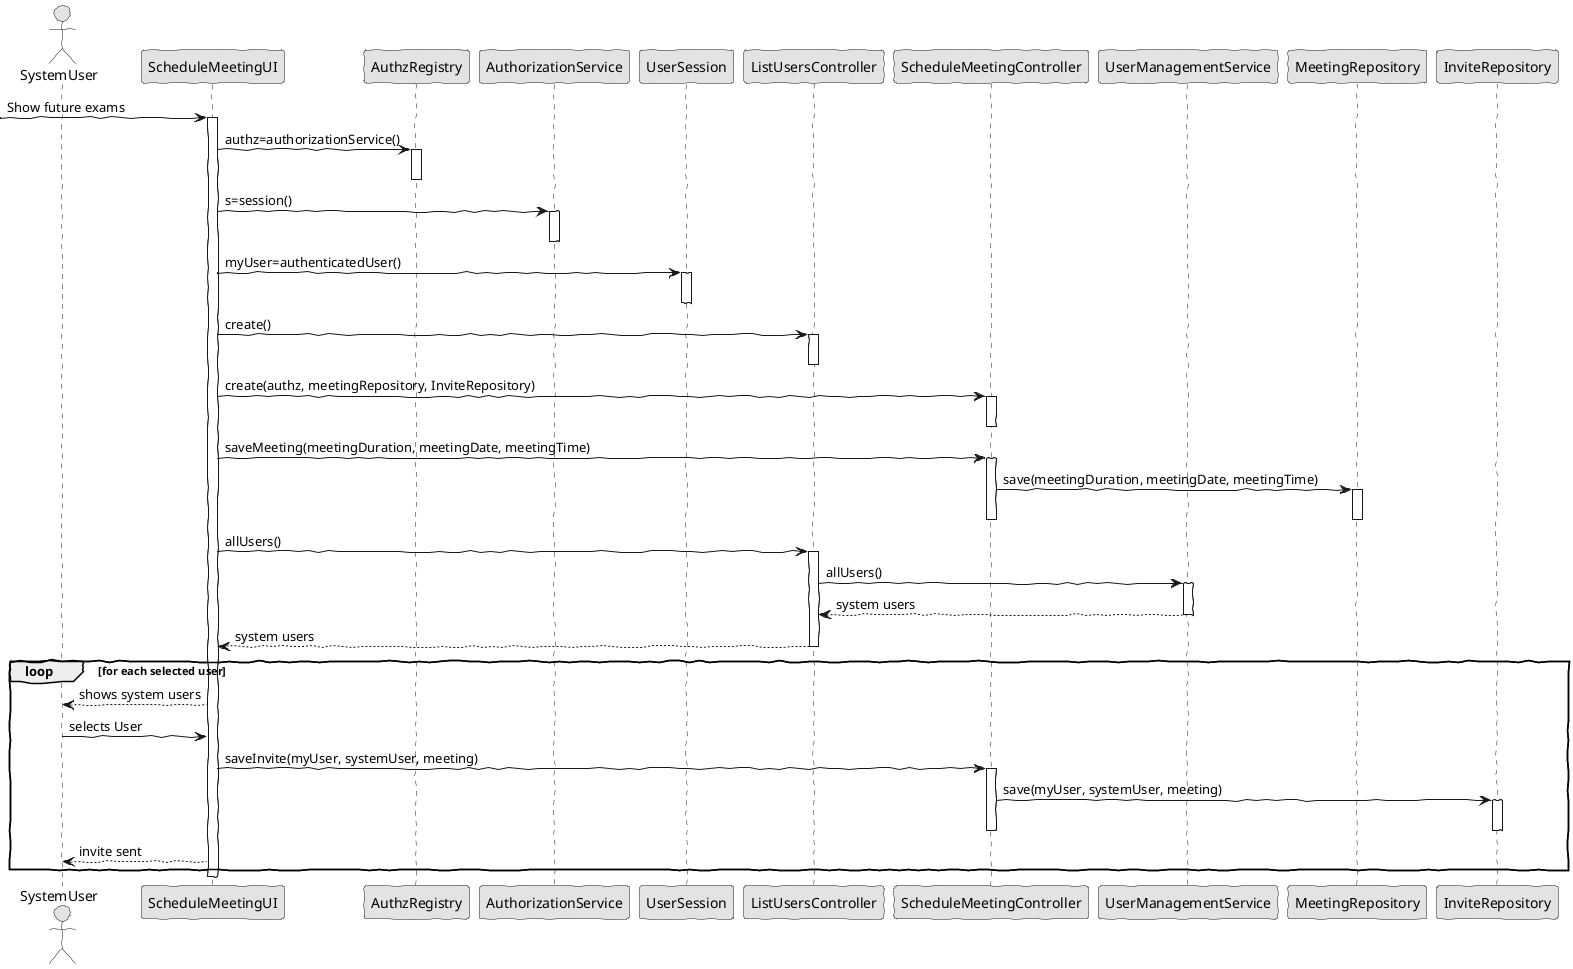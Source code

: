 @startuml
'http://plantuml.com/skinparam.html
skinparam handwritten true
skinparam monochrome true
skinparam packageStyle rect
skinparam defaultFontName FG Virgil
skinparam shadowing false

actor SystemUser as Actor
participant ScheduleMeetingUI as UI
participant AuthzRegistry as AuthzRes
participant AuthorizationService as AuthzSvc
participant UserSession as UserS
participant ListUsersController as UsersController
participant ScheduleMeetingController as Controller
participant UserManagementService as Usersvc
participant MeetingRepository as Repo
participant InviteRepository as InviteRepo

-> UI: Show future exams
activate UI
    UI -> AuthzRes : authz=authorizationService()
    activate AuthzRes
    deactivate AuthzRes
    UI -> AuthzSvc : s=session()
    activate AuthzSvc
    deactivate AuthzSvc
    UI -> UserS : myUser=authenticatedUser()
    activate UserS
    deactivate UserS

    UI -> UsersController: create()
    activate UsersController
    deactivate UsersController
    UI -> Controller: create(authz, meetingRepository, InviteRepository)
    activate Controller
    deactivate Controller
    UI -> Controller: saveMeeting(meetingDuration, meetingDate, meetingTime)
    activate Controller
        Controller -> Repo : save(meetingDuration, meetingDate, meetingTime)
        activate Repo
        deactivate Repo
    deactivate Controller
    UI -> UsersController: allUsers()
    activate UsersController
        UsersController -> Usersvc : allUsers()
        activate Usersvc
        Usersvc --> UsersController : system users
        deactivate Usersvc
        UsersController --> UI : system users
    deactivate UsersController
    loop for each selected user
    UI --> Actor : shows system users

    Actor -> UI : selects User

    UI -> Controller : saveInvite(myUser, systemUser, meeting)
    activate Controller
        Controller -> InviteRepo : save(myUser, systemUser, meeting)
        activate InviteRepo
        deactivate InviteRepo
    deactivate Controller

    UI --> Actor : invite sent
    end

deactivate UI
@enduml